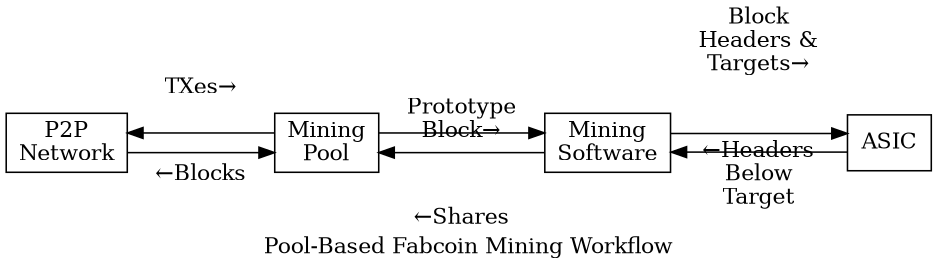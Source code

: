 digraph {

size=6.25;
rankdir=LR
node [ shape = "box" ]
splines = ortho;
//ranksep = 10;
nodesep = 0.5;

p2pnetwork [ label = "P2P\nNetwork" ]
asic0 [ label = "ASIC" ];
software [ label = "Mining\nSoftware" ]
pool0 [ label = "Mining\nPool" ];

pool0 -> software [ label = "Prototype\nBlock→" ];
p2pnetwork -> pool0 [ label = "TXes→" ];
pool0 -> p2pnetwork [ label = "←Blocks" ];

software -> asic0 [ label = "Block\nHeaders &\nTargets→" ];
asic0 -> software [ label = "←Headers\nBelow\nTarget" ];

software -> pool0 [ constraint = false, label = "←Shares" ];

label = "Pool-Based Fabcoin Mining Workflow"
}

